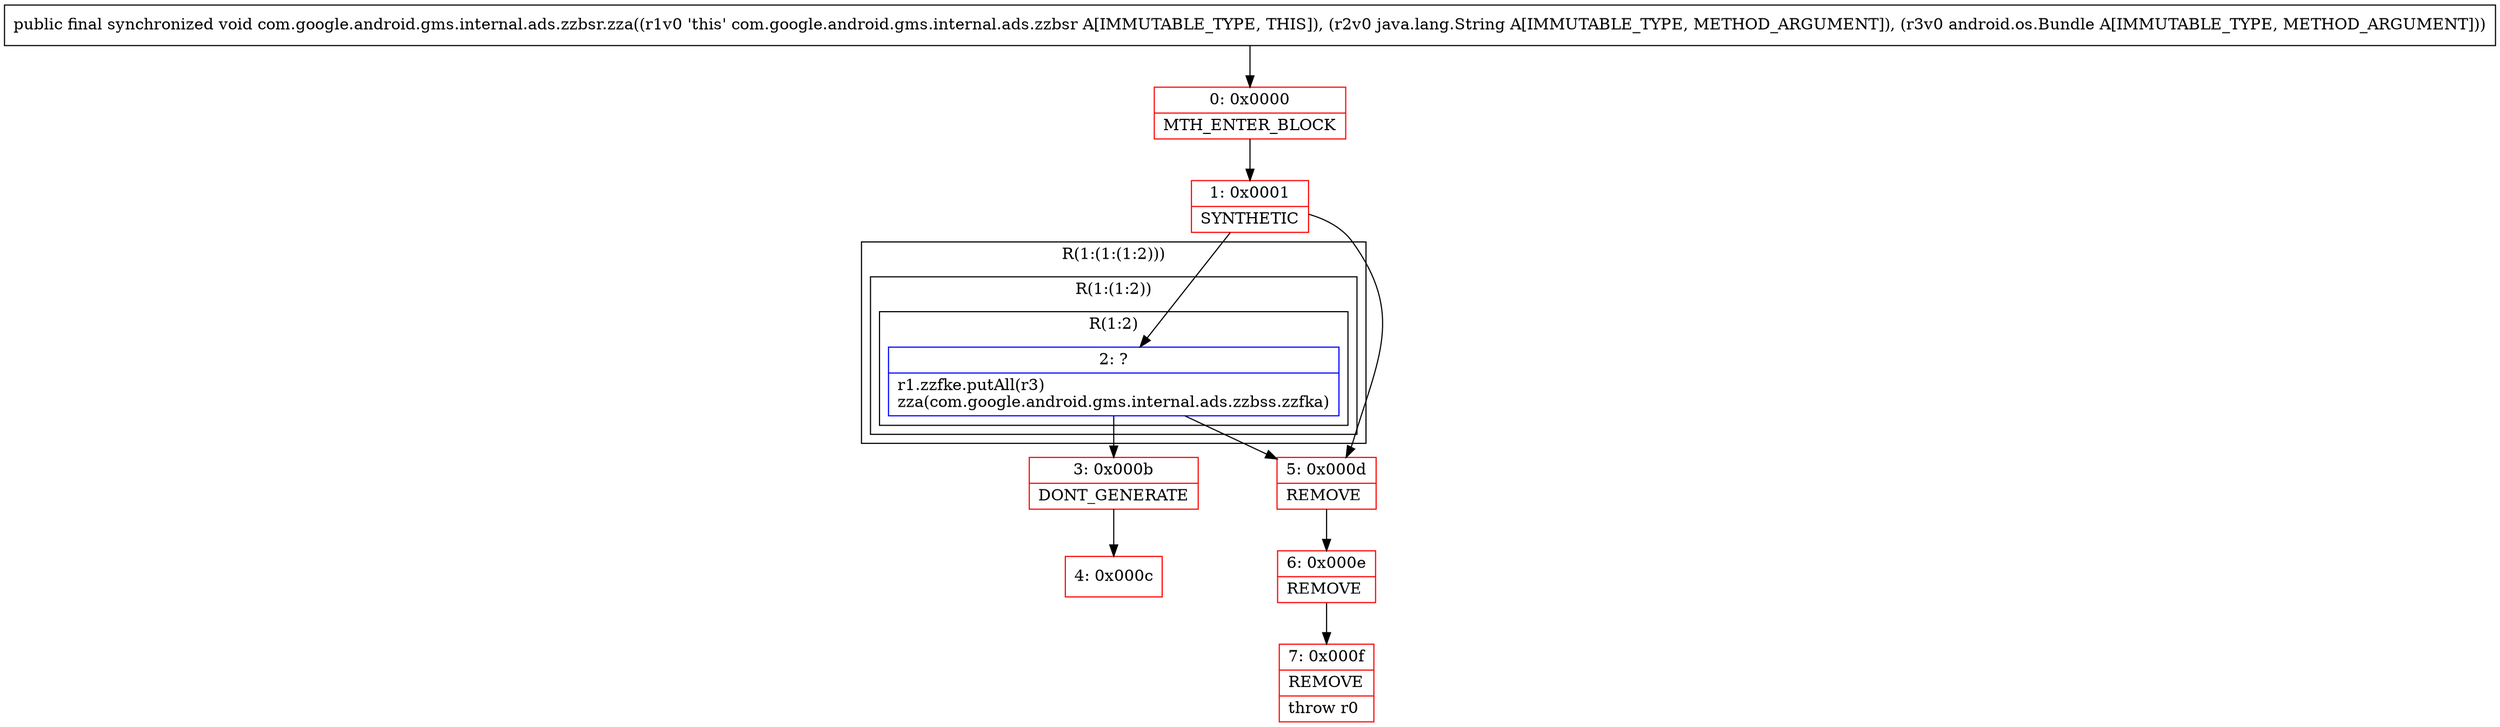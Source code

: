 digraph "CFG forcom.google.android.gms.internal.ads.zzbsr.zza(Ljava\/lang\/String;Landroid\/os\/Bundle;)V" {
subgraph cluster_Region_624524425 {
label = "R(1:(1:(1:2)))";
node [shape=record,color=blue];
subgraph cluster_Region_947332884 {
label = "R(1:(1:2))";
node [shape=record,color=blue];
subgraph cluster_Region_1836376728 {
label = "R(1:2)";
node [shape=record,color=blue];
Node_2 [shape=record,label="{2\:\ ?|r1.zzfke.putAll(r3)\lzza(com.google.android.gms.internal.ads.zzbss.zzfka)\l}"];
}
}
}
Node_0 [shape=record,color=red,label="{0\:\ 0x0000|MTH_ENTER_BLOCK\l}"];
Node_1 [shape=record,color=red,label="{1\:\ 0x0001|SYNTHETIC\l}"];
Node_3 [shape=record,color=red,label="{3\:\ 0x000b|DONT_GENERATE\l}"];
Node_4 [shape=record,color=red,label="{4\:\ 0x000c}"];
Node_5 [shape=record,color=red,label="{5\:\ 0x000d|REMOVE\l}"];
Node_6 [shape=record,color=red,label="{6\:\ 0x000e|REMOVE\l}"];
Node_7 [shape=record,color=red,label="{7\:\ 0x000f|REMOVE\l|throw r0\l}"];
MethodNode[shape=record,label="{public final synchronized void com.google.android.gms.internal.ads.zzbsr.zza((r1v0 'this' com.google.android.gms.internal.ads.zzbsr A[IMMUTABLE_TYPE, THIS]), (r2v0 java.lang.String A[IMMUTABLE_TYPE, METHOD_ARGUMENT]), (r3v0 android.os.Bundle A[IMMUTABLE_TYPE, METHOD_ARGUMENT])) }"];
MethodNode -> Node_0;
Node_2 -> Node_3;
Node_2 -> Node_5;
Node_0 -> Node_1;
Node_1 -> Node_2;
Node_1 -> Node_5;
Node_3 -> Node_4;
Node_5 -> Node_6;
Node_6 -> Node_7;
}


